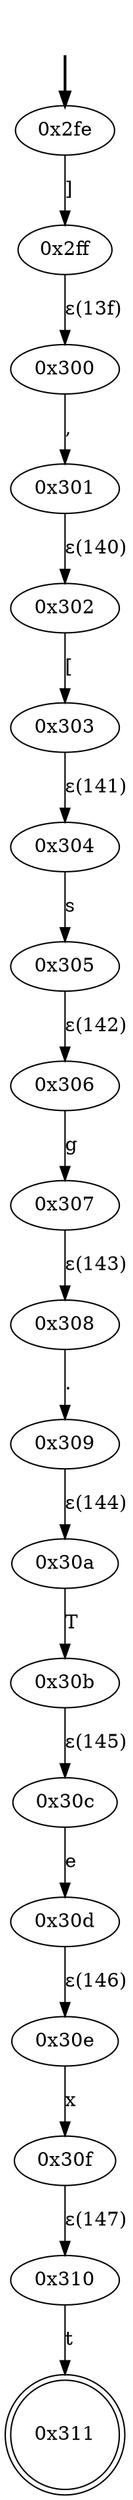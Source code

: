 digraph {
	fake [style=invisible]
	"0x2fe" [root=true]
	"0x2ff"
	"0x300"
	"0x301"
	"0x302"
	"0x303"
	"0x304"
	"0x305"
	"0x306"
	"0x307"
	"0x308"
	"0x309"
	"0x30a"
	"0x30b"
	"0x30c"
	"0x30d"
	"0x30e"
	"0x30f"
	"0x310"
	"0x311" [shape=doublecircle]
	fake -> "0x2fe" [style=bold]
	"0x2fe" -> "0x2ff" [label="]"]
	"0x300" -> "0x301" [label=","]
	"0x2ff" -> "0x300" [label="ε(13f)"]
	"0x302" -> "0x303" [label="["]
	"0x301" -> "0x302" [label="ε(140)"]
	"0x304" -> "0x305" [label=s]
	"0x303" -> "0x304" [label="ε(141)"]
	"0x306" -> "0x307" [label=g]
	"0x305" -> "0x306" [label="ε(142)"]
	"0x308" -> "0x309" [label="."]
	"0x307" -> "0x308" [label="ε(143)"]
	"0x30a" -> "0x30b" [label=T]
	"0x309" -> "0x30a" [label="ε(144)"]
	"0x30c" -> "0x30d" [label=e]
	"0x30b" -> "0x30c" [label="ε(145)"]
	"0x30e" -> "0x30f" [label=x]
	"0x30d" -> "0x30e" [label="ε(146)"]
	"0x310" -> "0x311" [label=t]
	"0x30f" -> "0x310" [label="ε(147)"]
}
